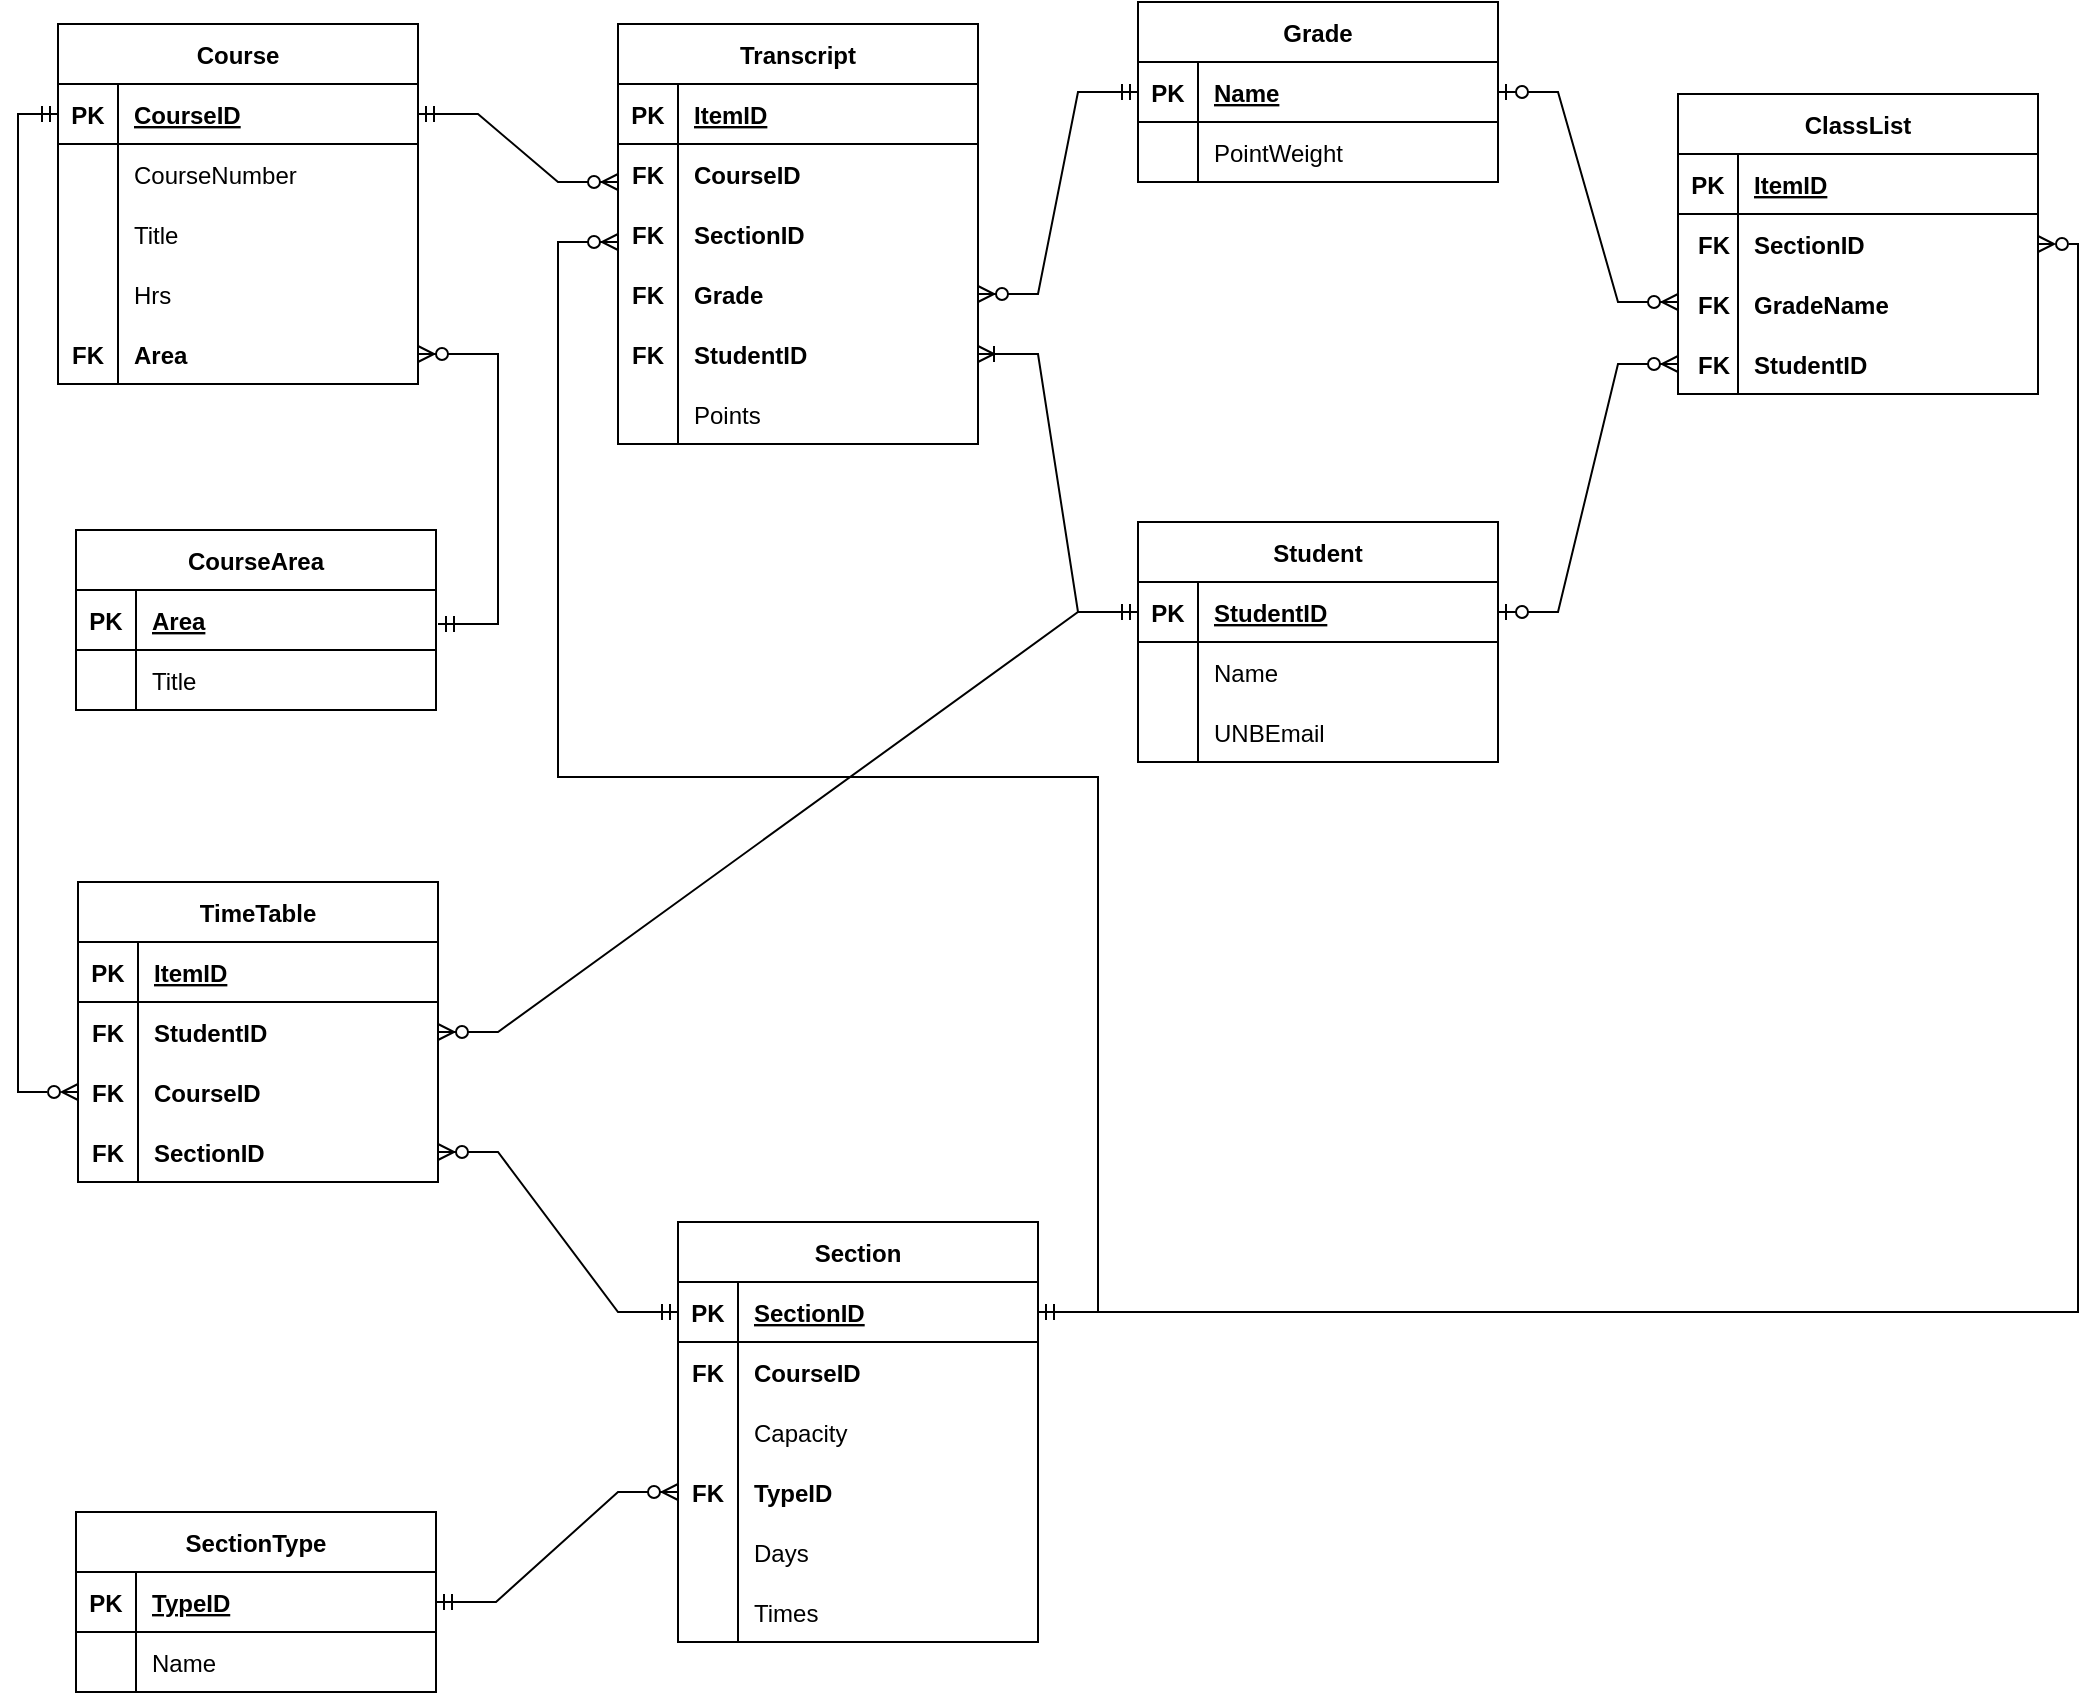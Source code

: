 <mxfile version="20.8.20" type="github">
  <diagram name="Page-1" id="wS_8w_iV-ZMHNSmZWcIC">
    <mxGraphModel dx="2893" dy="1783" grid="1" gridSize="10" guides="1" tooltips="1" connect="1" arrows="1" fold="1" page="1" pageScale="1" pageWidth="850" pageHeight="1100" background="#ffffff" math="0" shadow="0">
      <root>
        <mxCell id="0" />
        <mxCell id="1" parent="0" />
        <mxCell id="dwwurn5USDcLc2qV89hE-1" value="TimeTable" style="shape=table;startSize=30;container=1;collapsible=1;childLayout=tableLayout;fixedRows=1;rowLines=0;fontStyle=1;align=center;resizeLast=1;movable=1;resizable=1;rotatable=1;deletable=1;editable=1;locked=0;connectable=1;" parent="1" vertex="1">
          <mxGeometry x="-1060" y="430" width="180" height="150" as="geometry" />
        </mxCell>
        <mxCell id="dwwurn5USDcLc2qV89hE-2" value="" style="shape=tableRow;horizontal=0;startSize=0;swimlaneHead=0;swimlaneBody=0;fillColor=none;collapsible=0;dropTarget=0;points=[[0,0.5],[1,0.5]];portConstraint=eastwest;top=0;left=0;right=0;bottom=1;movable=1;resizable=1;rotatable=1;deletable=1;editable=1;locked=0;connectable=1;" parent="dwwurn5USDcLc2qV89hE-1" vertex="1">
          <mxGeometry y="30" width="180" height="30" as="geometry" />
        </mxCell>
        <mxCell id="dwwurn5USDcLc2qV89hE-3" value="PK" style="shape=partialRectangle;connectable=1;fillColor=none;top=0;left=0;bottom=0;right=0;fontStyle=1;overflow=hidden;movable=1;resizable=1;rotatable=1;deletable=1;editable=1;locked=0;" parent="dwwurn5USDcLc2qV89hE-2" vertex="1">
          <mxGeometry width="30" height="30" as="geometry">
            <mxRectangle width="30" height="30" as="alternateBounds" />
          </mxGeometry>
        </mxCell>
        <mxCell id="dwwurn5USDcLc2qV89hE-4" value="ItemID" style="shape=partialRectangle;connectable=1;fillColor=none;top=0;left=0;bottom=0;right=0;align=left;spacingLeft=6;fontStyle=5;overflow=hidden;movable=1;resizable=1;rotatable=1;deletable=1;editable=1;locked=0;" parent="dwwurn5USDcLc2qV89hE-2" vertex="1">
          <mxGeometry x="30" width="150" height="30" as="geometry">
            <mxRectangle width="150" height="30" as="alternateBounds" />
          </mxGeometry>
        </mxCell>
        <mxCell id="dwwurn5USDcLc2qV89hE-5" value="" style="shape=tableRow;horizontal=0;startSize=0;swimlaneHead=0;swimlaneBody=0;fillColor=none;collapsible=0;dropTarget=0;points=[[0,0.5],[1,0.5]];portConstraint=eastwest;top=0;left=0;right=0;bottom=0;movable=1;resizable=1;rotatable=1;deletable=1;editable=1;locked=0;connectable=1;" parent="dwwurn5USDcLc2qV89hE-1" vertex="1">
          <mxGeometry y="60" width="180" height="30" as="geometry" />
        </mxCell>
        <mxCell id="dwwurn5USDcLc2qV89hE-6" value="" style="shape=partialRectangle;connectable=1;fillColor=none;top=0;left=0;bottom=0;right=0;editable=1;overflow=hidden;movable=1;resizable=1;rotatable=1;deletable=1;locked=0;" parent="dwwurn5USDcLc2qV89hE-5" vertex="1">
          <mxGeometry width="30" height="30" as="geometry">
            <mxRectangle width="30" height="30" as="alternateBounds" />
          </mxGeometry>
        </mxCell>
        <mxCell id="dwwurn5USDcLc2qV89hE-7" value="StudentID" style="shape=partialRectangle;connectable=1;fillColor=none;top=0;left=0;bottom=0;right=0;align=left;spacingLeft=6;overflow=hidden;fontStyle=1;movable=1;resizable=1;rotatable=1;deletable=1;editable=1;locked=0;" parent="dwwurn5USDcLc2qV89hE-5" vertex="1">
          <mxGeometry x="30" width="150" height="30" as="geometry">
            <mxRectangle width="150" height="30" as="alternateBounds" />
          </mxGeometry>
        </mxCell>
        <mxCell id="dwwurn5USDcLc2qV89hE-8" value="" style="shape=tableRow;horizontal=0;startSize=0;swimlaneHead=0;swimlaneBody=0;fillColor=none;collapsible=0;dropTarget=0;points=[[0,0.5],[1,0.5]];portConstraint=eastwest;top=0;left=0;right=0;bottom=0;movable=1;resizable=1;rotatable=1;deletable=1;editable=1;locked=0;connectable=1;" parent="dwwurn5USDcLc2qV89hE-1" vertex="1">
          <mxGeometry y="90" width="180" height="30" as="geometry" />
        </mxCell>
        <mxCell id="dwwurn5USDcLc2qV89hE-9" value="" style="shape=partialRectangle;connectable=1;fillColor=none;top=0;left=0;bottom=0;right=0;editable=1;overflow=hidden;movable=1;resizable=1;rotatable=1;deletable=1;locked=0;" parent="dwwurn5USDcLc2qV89hE-8" vertex="1">
          <mxGeometry width="30" height="30" as="geometry">
            <mxRectangle width="30" height="30" as="alternateBounds" />
          </mxGeometry>
        </mxCell>
        <mxCell id="dwwurn5USDcLc2qV89hE-10" value="CourseID" style="shape=partialRectangle;connectable=1;fillColor=none;top=0;left=0;bottom=0;right=0;align=left;spacingLeft=6;overflow=hidden;fontStyle=1;movable=1;resizable=1;rotatable=1;deletable=1;editable=1;locked=0;" parent="dwwurn5USDcLc2qV89hE-8" vertex="1">
          <mxGeometry x="30" width="150" height="30" as="geometry">
            <mxRectangle width="150" height="30" as="alternateBounds" />
          </mxGeometry>
        </mxCell>
        <mxCell id="RJgYv0O722E5a3CFN3pW-54" value="" style="shape=tableRow;horizontal=0;startSize=0;swimlaneHead=0;swimlaneBody=0;fillColor=none;collapsible=0;dropTarget=0;points=[[0,0.5],[1,0.5]];portConstraint=eastwest;top=0;left=0;right=0;bottom=0;movable=1;resizable=1;rotatable=1;deletable=1;editable=1;locked=0;connectable=1;" vertex="1" parent="dwwurn5USDcLc2qV89hE-1">
          <mxGeometry y="120" width="180" height="30" as="geometry" />
        </mxCell>
        <mxCell id="RJgYv0O722E5a3CFN3pW-55" value="" style="shape=partialRectangle;connectable=1;fillColor=none;top=0;left=0;bottom=0;right=0;editable=1;overflow=hidden;movable=1;resizable=1;rotatable=1;deletable=1;locked=0;" vertex="1" parent="RJgYv0O722E5a3CFN3pW-54">
          <mxGeometry width="30" height="30" as="geometry">
            <mxRectangle width="30" height="30" as="alternateBounds" />
          </mxGeometry>
        </mxCell>
        <mxCell id="RJgYv0O722E5a3CFN3pW-56" value="SectionID" style="shape=partialRectangle;connectable=1;fillColor=none;top=0;left=0;bottom=0;right=0;align=left;spacingLeft=6;overflow=hidden;fontStyle=1;movable=1;resizable=1;rotatable=1;deletable=1;editable=1;locked=0;" vertex="1" parent="RJgYv0O722E5a3CFN3pW-54">
          <mxGeometry x="30" width="150" height="30" as="geometry">
            <mxRectangle width="150" height="30" as="alternateBounds" />
          </mxGeometry>
        </mxCell>
        <mxCell id="dwwurn5USDcLc2qV89hE-14" value="Transcript" style="shape=table;startSize=30;container=1;collapsible=1;childLayout=tableLayout;fixedRows=1;rowLines=0;fontStyle=1;align=center;resizeLast=1;" parent="1" vertex="1">
          <mxGeometry x="-790" y="1" width="180" height="210" as="geometry" />
        </mxCell>
        <mxCell id="dwwurn5USDcLc2qV89hE-15" value="" style="shape=tableRow;horizontal=0;startSize=0;swimlaneHead=0;swimlaneBody=0;fillColor=none;collapsible=0;dropTarget=0;points=[[0,0.5],[1,0.5]];portConstraint=eastwest;top=0;left=0;right=0;bottom=1;" parent="dwwurn5USDcLc2qV89hE-14" vertex="1">
          <mxGeometry y="30" width="180" height="30" as="geometry" />
        </mxCell>
        <mxCell id="dwwurn5USDcLc2qV89hE-16" value="PK" style="shape=partialRectangle;connectable=0;fillColor=none;top=0;left=0;bottom=0;right=0;fontStyle=1;overflow=hidden;" parent="dwwurn5USDcLc2qV89hE-15" vertex="1">
          <mxGeometry width="30" height="30" as="geometry">
            <mxRectangle width="30" height="30" as="alternateBounds" />
          </mxGeometry>
        </mxCell>
        <mxCell id="dwwurn5USDcLc2qV89hE-17" value="ItemID" style="shape=partialRectangle;connectable=0;fillColor=none;top=0;left=0;bottom=0;right=0;align=left;spacingLeft=6;fontStyle=5;overflow=hidden;" parent="dwwurn5USDcLc2qV89hE-15" vertex="1">
          <mxGeometry x="30" width="150" height="30" as="geometry">
            <mxRectangle width="150" height="30" as="alternateBounds" />
          </mxGeometry>
        </mxCell>
        <mxCell id="dwwurn5USDcLc2qV89hE-18" value="" style="shape=tableRow;horizontal=0;startSize=0;swimlaneHead=0;swimlaneBody=0;fillColor=none;collapsible=0;dropTarget=0;points=[[0,0.5],[1,0.5]];portConstraint=eastwest;top=0;left=0;right=0;bottom=0;" parent="dwwurn5USDcLc2qV89hE-14" vertex="1">
          <mxGeometry y="60" width="180" height="30" as="geometry" />
        </mxCell>
        <mxCell id="dwwurn5USDcLc2qV89hE-19" value="" style="shape=partialRectangle;connectable=0;fillColor=none;top=0;left=0;bottom=0;right=0;editable=1;overflow=hidden;" parent="dwwurn5USDcLc2qV89hE-18" vertex="1">
          <mxGeometry width="30" height="30" as="geometry">
            <mxRectangle width="30" height="30" as="alternateBounds" />
          </mxGeometry>
        </mxCell>
        <mxCell id="dwwurn5USDcLc2qV89hE-20" value="CourseID" style="shape=partialRectangle;connectable=0;fillColor=none;top=0;left=0;bottom=0;right=0;align=left;spacingLeft=6;overflow=hidden;fontStyle=1" parent="dwwurn5USDcLc2qV89hE-18" vertex="1">
          <mxGeometry x="30" width="150" height="30" as="geometry">
            <mxRectangle width="150" height="30" as="alternateBounds" />
          </mxGeometry>
        </mxCell>
        <mxCell id="dwwurn5USDcLc2qV89hE-24" value="" style="shape=tableRow;horizontal=0;startSize=0;swimlaneHead=0;swimlaneBody=0;fillColor=none;collapsible=0;dropTarget=0;points=[[0,0.5],[1,0.5]];portConstraint=eastwest;top=0;left=0;right=0;bottom=0;" parent="dwwurn5USDcLc2qV89hE-14" vertex="1">
          <mxGeometry y="90" width="180" height="30" as="geometry" />
        </mxCell>
        <mxCell id="dwwurn5USDcLc2qV89hE-25" value="" style="shape=partialRectangle;connectable=0;fillColor=none;top=0;left=0;bottom=0;right=0;editable=1;overflow=hidden;" parent="dwwurn5USDcLc2qV89hE-24" vertex="1">
          <mxGeometry width="30" height="30" as="geometry">
            <mxRectangle width="30" height="30" as="alternateBounds" />
          </mxGeometry>
        </mxCell>
        <mxCell id="dwwurn5USDcLc2qV89hE-26" value="SectionID" style="shape=partialRectangle;connectable=0;fillColor=none;top=0;left=0;bottom=0;right=0;align=left;spacingLeft=6;overflow=hidden;fontStyle=1" parent="dwwurn5USDcLc2qV89hE-24" vertex="1">
          <mxGeometry x="30" width="150" height="30" as="geometry">
            <mxRectangle width="150" height="30" as="alternateBounds" />
          </mxGeometry>
        </mxCell>
        <mxCell id="RJgYv0O722E5a3CFN3pW-10" value="" style="shape=tableRow;horizontal=0;startSize=0;swimlaneHead=0;swimlaneBody=0;fillColor=none;collapsible=0;dropTarget=0;points=[[0,0.5],[1,0.5]];portConstraint=eastwest;top=0;left=0;right=0;bottom=0;" vertex="1" parent="dwwurn5USDcLc2qV89hE-14">
          <mxGeometry y="120" width="180" height="30" as="geometry" />
        </mxCell>
        <mxCell id="RJgYv0O722E5a3CFN3pW-11" value="" style="shape=partialRectangle;connectable=0;fillColor=none;top=0;left=0;bottom=0;right=0;editable=1;overflow=hidden;" vertex="1" parent="RJgYv0O722E5a3CFN3pW-10">
          <mxGeometry width="30" height="30" as="geometry">
            <mxRectangle width="30" height="30" as="alternateBounds" />
          </mxGeometry>
        </mxCell>
        <mxCell id="RJgYv0O722E5a3CFN3pW-12" value="Grade" style="shape=partialRectangle;connectable=0;fillColor=none;top=0;left=0;bottom=0;right=0;align=left;spacingLeft=6;overflow=hidden;fontStyle=1" vertex="1" parent="RJgYv0O722E5a3CFN3pW-10">
          <mxGeometry x="30" width="150" height="30" as="geometry">
            <mxRectangle width="150" height="30" as="alternateBounds" />
          </mxGeometry>
        </mxCell>
        <mxCell id="RJgYv0O722E5a3CFN3pW-13" value="" style="shape=tableRow;horizontal=0;startSize=0;swimlaneHead=0;swimlaneBody=0;fillColor=none;collapsible=0;dropTarget=0;points=[[0,0.5],[1,0.5]];portConstraint=eastwest;top=0;left=0;right=0;bottom=0;" vertex="1" parent="dwwurn5USDcLc2qV89hE-14">
          <mxGeometry y="150" width="180" height="30" as="geometry" />
        </mxCell>
        <mxCell id="RJgYv0O722E5a3CFN3pW-14" value="" style="shape=partialRectangle;connectable=0;fillColor=none;top=0;left=0;bottom=0;right=0;editable=1;overflow=hidden;" vertex="1" parent="RJgYv0O722E5a3CFN3pW-13">
          <mxGeometry width="30" height="30" as="geometry">
            <mxRectangle width="30" height="30" as="alternateBounds" />
          </mxGeometry>
        </mxCell>
        <mxCell id="RJgYv0O722E5a3CFN3pW-15" value="StudentID" style="shape=partialRectangle;connectable=0;fillColor=none;top=0;left=0;bottom=0;right=0;align=left;spacingLeft=6;overflow=hidden;fontStyle=1" vertex="1" parent="RJgYv0O722E5a3CFN3pW-13">
          <mxGeometry x="30" width="150" height="30" as="geometry">
            <mxRectangle width="150" height="30" as="alternateBounds" />
          </mxGeometry>
        </mxCell>
        <mxCell id="RJgYv0O722E5a3CFN3pW-19" value="" style="shape=tableRow;horizontal=0;startSize=0;swimlaneHead=0;swimlaneBody=0;fillColor=none;collapsible=0;dropTarget=0;points=[[0,0.5],[1,0.5]];portConstraint=eastwest;top=0;left=0;right=0;bottom=0;" vertex="1" parent="dwwurn5USDcLc2qV89hE-14">
          <mxGeometry y="180" width="180" height="30" as="geometry" />
        </mxCell>
        <mxCell id="RJgYv0O722E5a3CFN3pW-20" value="" style="shape=partialRectangle;connectable=0;fillColor=none;top=0;left=0;bottom=0;right=0;editable=1;overflow=hidden;" vertex="1" parent="RJgYv0O722E5a3CFN3pW-19">
          <mxGeometry width="30" height="30" as="geometry">
            <mxRectangle width="30" height="30" as="alternateBounds" />
          </mxGeometry>
        </mxCell>
        <mxCell id="RJgYv0O722E5a3CFN3pW-21" value="Points" style="shape=partialRectangle;connectable=0;fillColor=none;top=0;left=0;bottom=0;right=0;align=left;spacingLeft=6;overflow=hidden;" vertex="1" parent="RJgYv0O722E5a3CFN3pW-19">
          <mxGeometry x="30" width="150" height="30" as="geometry">
            <mxRectangle width="150" height="30" as="alternateBounds" />
          </mxGeometry>
        </mxCell>
        <mxCell id="dwwurn5USDcLc2qV89hE-27" value="ClassList" style="shape=table;startSize=30;container=1;collapsible=1;childLayout=tableLayout;fixedRows=1;rowLines=0;fontStyle=1;align=center;resizeLast=1;" parent="1" vertex="1">
          <mxGeometry x="-260" y="36" width="180" height="150" as="geometry" />
        </mxCell>
        <mxCell id="dwwurn5USDcLc2qV89hE-28" value="" style="shape=tableRow;horizontal=0;startSize=0;swimlaneHead=0;swimlaneBody=0;fillColor=none;collapsible=0;dropTarget=0;points=[[0,0.5],[1,0.5]];portConstraint=eastwest;top=0;left=0;right=0;bottom=1;" parent="dwwurn5USDcLc2qV89hE-27" vertex="1">
          <mxGeometry y="30" width="180" height="30" as="geometry" />
        </mxCell>
        <mxCell id="dwwurn5USDcLc2qV89hE-29" value="PK" style="shape=partialRectangle;connectable=0;fillColor=none;top=0;left=0;bottom=0;right=0;fontStyle=1;overflow=hidden;" parent="dwwurn5USDcLc2qV89hE-28" vertex="1">
          <mxGeometry width="30" height="30" as="geometry">
            <mxRectangle width="30" height="30" as="alternateBounds" />
          </mxGeometry>
        </mxCell>
        <mxCell id="dwwurn5USDcLc2qV89hE-30" value="ItemID" style="shape=partialRectangle;connectable=0;fillColor=none;top=0;left=0;bottom=0;right=0;align=left;spacingLeft=6;fontStyle=5;overflow=hidden;" parent="dwwurn5USDcLc2qV89hE-28" vertex="1">
          <mxGeometry x="30" width="150" height="30" as="geometry">
            <mxRectangle width="150" height="30" as="alternateBounds" />
          </mxGeometry>
        </mxCell>
        <mxCell id="dwwurn5USDcLc2qV89hE-31" value="" style="shape=tableRow;horizontal=0;startSize=0;swimlaneHead=0;swimlaneBody=0;fillColor=none;collapsible=0;dropTarget=0;points=[[0,0.5],[1,0.5]];portConstraint=eastwest;top=0;left=0;right=0;bottom=0;" parent="dwwurn5USDcLc2qV89hE-27" vertex="1">
          <mxGeometry y="60" width="180" height="30" as="geometry" />
        </mxCell>
        <mxCell id="dwwurn5USDcLc2qV89hE-32" value="" style="shape=partialRectangle;connectable=0;fillColor=none;top=0;left=0;bottom=0;right=0;editable=1;overflow=hidden;" parent="dwwurn5USDcLc2qV89hE-31" vertex="1">
          <mxGeometry width="30" height="30" as="geometry">
            <mxRectangle width="30" height="30" as="alternateBounds" />
          </mxGeometry>
        </mxCell>
        <mxCell id="dwwurn5USDcLc2qV89hE-33" value="SectionID" style="shape=partialRectangle;connectable=0;fillColor=none;top=0;left=0;bottom=0;right=0;align=left;spacingLeft=6;overflow=hidden;fontStyle=1" parent="dwwurn5USDcLc2qV89hE-31" vertex="1">
          <mxGeometry x="30" width="150" height="30" as="geometry">
            <mxRectangle width="150" height="30" as="alternateBounds" />
          </mxGeometry>
        </mxCell>
        <mxCell id="RJgYv0O722E5a3CFN3pW-1" value="" style="shape=tableRow;horizontal=0;startSize=0;swimlaneHead=0;swimlaneBody=0;fillColor=none;collapsible=0;dropTarget=0;points=[[0,0.5],[1,0.5]];portConstraint=eastwest;top=0;left=0;right=0;bottom=0;fontStyle=0" vertex="1" parent="dwwurn5USDcLc2qV89hE-27">
          <mxGeometry y="90" width="180" height="30" as="geometry" />
        </mxCell>
        <mxCell id="RJgYv0O722E5a3CFN3pW-2" value="" style="shape=partialRectangle;connectable=0;fillColor=none;top=0;left=0;bottom=0;right=0;editable=1;overflow=hidden;" vertex="1" parent="RJgYv0O722E5a3CFN3pW-1">
          <mxGeometry width="30" height="30" as="geometry">
            <mxRectangle width="30" height="30" as="alternateBounds" />
          </mxGeometry>
        </mxCell>
        <mxCell id="RJgYv0O722E5a3CFN3pW-3" value="GradeName" style="shape=partialRectangle;connectable=0;fillColor=none;top=0;left=0;bottom=0;right=0;align=left;spacingLeft=6;overflow=hidden;fontStyle=1" vertex="1" parent="RJgYv0O722E5a3CFN3pW-1">
          <mxGeometry x="30" width="150" height="30" as="geometry">
            <mxRectangle width="150" height="30" as="alternateBounds" />
          </mxGeometry>
        </mxCell>
        <mxCell id="RJgYv0O722E5a3CFN3pW-4" value="" style="shape=tableRow;horizontal=0;startSize=0;swimlaneHead=0;swimlaneBody=0;fillColor=none;collapsible=0;dropTarget=0;points=[[0,0.5],[1,0.5]];portConstraint=eastwest;top=0;left=0;right=0;bottom=0;" vertex="1" parent="dwwurn5USDcLc2qV89hE-27">
          <mxGeometry y="120" width="180" height="30" as="geometry" />
        </mxCell>
        <mxCell id="RJgYv0O722E5a3CFN3pW-5" value="" style="shape=partialRectangle;connectable=0;fillColor=none;top=0;left=0;bottom=0;right=0;editable=1;overflow=hidden;" vertex="1" parent="RJgYv0O722E5a3CFN3pW-4">
          <mxGeometry width="30" height="30" as="geometry">
            <mxRectangle width="30" height="30" as="alternateBounds" />
          </mxGeometry>
        </mxCell>
        <mxCell id="RJgYv0O722E5a3CFN3pW-6" value="StudentID" style="shape=partialRectangle;connectable=0;fillColor=none;top=0;left=0;bottom=0;right=0;align=left;spacingLeft=6;overflow=hidden;fontStyle=1" vertex="1" parent="RJgYv0O722E5a3CFN3pW-4">
          <mxGeometry x="30" width="150" height="30" as="geometry">
            <mxRectangle width="150" height="30" as="alternateBounds" />
          </mxGeometry>
        </mxCell>
        <mxCell id="dwwurn5USDcLc2qV89hE-40" value="Course" style="shape=table;startSize=30;container=1;collapsible=1;childLayout=tableLayout;fixedRows=1;rowLines=0;fontStyle=1;align=center;resizeLast=1;" parent="1" vertex="1">
          <mxGeometry x="-1070" y="1" width="180" height="180" as="geometry" />
        </mxCell>
        <mxCell id="dwwurn5USDcLc2qV89hE-41" value="" style="shape=tableRow;horizontal=0;startSize=0;swimlaneHead=0;swimlaneBody=0;fillColor=none;collapsible=0;dropTarget=0;points=[[0,0.5],[1,0.5]];portConstraint=eastwest;top=0;left=0;right=0;bottom=1;" parent="dwwurn5USDcLc2qV89hE-40" vertex="1">
          <mxGeometry y="30" width="180" height="30" as="geometry" />
        </mxCell>
        <mxCell id="dwwurn5USDcLc2qV89hE-42" value="PK" style="shape=partialRectangle;connectable=0;fillColor=none;top=0;left=0;bottom=0;right=0;fontStyle=1;overflow=hidden;" parent="dwwurn5USDcLc2qV89hE-41" vertex="1">
          <mxGeometry width="30" height="30" as="geometry">
            <mxRectangle width="30" height="30" as="alternateBounds" />
          </mxGeometry>
        </mxCell>
        <mxCell id="dwwurn5USDcLc2qV89hE-43" value="CourseID" style="shape=partialRectangle;connectable=0;fillColor=none;top=0;left=0;bottom=0;right=0;align=left;spacingLeft=6;fontStyle=5;overflow=hidden;" parent="dwwurn5USDcLc2qV89hE-41" vertex="1">
          <mxGeometry x="30" width="150" height="30" as="geometry">
            <mxRectangle width="150" height="30" as="alternateBounds" />
          </mxGeometry>
        </mxCell>
        <mxCell id="dwwurn5USDcLc2qV89hE-44" value="" style="shape=tableRow;horizontal=0;startSize=0;swimlaneHead=0;swimlaneBody=0;fillColor=none;collapsible=0;dropTarget=0;points=[[0,0.5],[1,0.5]];portConstraint=eastwest;top=0;left=0;right=0;bottom=0;" parent="dwwurn5USDcLc2qV89hE-40" vertex="1">
          <mxGeometry y="60" width="180" height="30" as="geometry" />
        </mxCell>
        <mxCell id="dwwurn5USDcLc2qV89hE-45" value="" style="shape=partialRectangle;connectable=0;fillColor=none;top=0;left=0;bottom=0;right=0;editable=1;overflow=hidden;" parent="dwwurn5USDcLc2qV89hE-44" vertex="1">
          <mxGeometry width="30" height="30" as="geometry">
            <mxRectangle width="30" height="30" as="alternateBounds" />
          </mxGeometry>
        </mxCell>
        <mxCell id="dwwurn5USDcLc2qV89hE-46" value="CourseNumber" style="shape=partialRectangle;connectable=0;fillColor=none;top=0;left=0;bottom=0;right=0;align=left;spacingLeft=6;overflow=hidden;fontStyle=0" parent="dwwurn5USDcLc2qV89hE-44" vertex="1">
          <mxGeometry x="30" width="150" height="30" as="geometry">
            <mxRectangle width="150" height="30" as="alternateBounds" />
          </mxGeometry>
        </mxCell>
        <mxCell id="dwwurn5USDcLc2qV89hE-47" value="" style="shape=tableRow;horizontal=0;startSize=0;swimlaneHead=0;swimlaneBody=0;fillColor=none;collapsible=0;dropTarget=0;points=[[0,0.5],[1,0.5]];portConstraint=eastwest;top=0;left=0;right=0;bottom=0;" parent="dwwurn5USDcLc2qV89hE-40" vertex="1">
          <mxGeometry y="90" width="180" height="30" as="geometry" />
        </mxCell>
        <mxCell id="dwwurn5USDcLc2qV89hE-48" value="" style="shape=partialRectangle;connectable=0;fillColor=none;top=0;left=0;bottom=0;right=0;editable=1;overflow=hidden;" parent="dwwurn5USDcLc2qV89hE-47" vertex="1">
          <mxGeometry width="30" height="30" as="geometry">
            <mxRectangle width="30" height="30" as="alternateBounds" />
          </mxGeometry>
        </mxCell>
        <mxCell id="dwwurn5USDcLc2qV89hE-49" value="Title" style="shape=partialRectangle;connectable=0;fillColor=none;top=0;left=0;bottom=0;right=0;align=left;spacingLeft=6;overflow=hidden;" parent="dwwurn5USDcLc2qV89hE-47" vertex="1">
          <mxGeometry x="30" width="150" height="30" as="geometry">
            <mxRectangle width="150" height="30" as="alternateBounds" />
          </mxGeometry>
        </mxCell>
        <mxCell id="dwwurn5USDcLc2qV89hE-50" value="" style="shape=tableRow;horizontal=0;startSize=0;swimlaneHead=0;swimlaneBody=0;fillColor=none;collapsible=0;dropTarget=0;points=[[0,0.5],[1,0.5]];portConstraint=eastwest;top=0;left=0;right=0;bottom=0;" parent="dwwurn5USDcLc2qV89hE-40" vertex="1">
          <mxGeometry y="120" width="180" height="30" as="geometry" />
        </mxCell>
        <mxCell id="dwwurn5USDcLc2qV89hE-51" value="" style="shape=partialRectangle;connectable=0;fillColor=none;top=0;left=0;bottom=0;right=0;editable=1;overflow=hidden;" parent="dwwurn5USDcLc2qV89hE-50" vertex="1">
          <mxGeometry width="30" height="30" as="geometry">
            <mxRectangle width="30" height="30" as="alternateBounds" />
          </mxGeometry>
        </mxCell>
        <mxCell id="dwwurn5USDcLc2qV89hE-52" value="Hrs" style="shape=partialRectangle;connectable=0;fillColor=none;top=0;left=0;bottom=0;right=0;align=left;spacingLeft=6;overflow=hidden;" parent="dwwurn5USDcLc2qV89hE-50" vertex="1">
          <mxGeometry x="30" width="150" height="30" as="geometry">
            <mxRectangle width="150" height="30" as="alternateBounds" />
          </mxGeometry>
        </mxCell>
        <mxCell id="RJgYv0O722E5a3CFN3pW-70" value="" style="shape=tableRow;horizontal=0;startSize=0;swimlaneHead=0;swimlaneBody=0;fillColor=none;collapsible=0;dropTarget=0;points=[[0,0.5],[1,0.5]];portConstraint=eastwest;top=0;left=0;right=0;bottom=0;" vertex="1" parent="dwwurn5USDcLc2qV89hE-40">
          <mxGeometry y="150" width="180" height="30" as="geometry" />
        </mxCell>
        <mxCell id="RJgYv0O722E5a3CFN3pW-71" value="" style="shape=partialRectangle;connectable=0;fillColor=none;top=0;left=0;bottom=0;right=0;editable=1;overflow=hidden;" vertex="1" parent="RJgYv0O722E5a3CFN3pW-70">
          <mxGeometry width="30" height="30" as="geometry">
            <mxRectangle width="30" height="30" as="alternateBounds" />
          </mxGeometry>
        </mxCell>
        <mxCell id="RJgYv0O722E5a3CFN3pW-72" value="Area" style="shape=partialRectangle;connectable=0;fillColor=none;top=0;left=0;bottom=0;right=0;align=left;spacingLeft=6;overflow=hidden;fontStyle=1" vertex="1" parent="RJgYv0O722E5a3CFN3pW-70">
          <mxGeometry x="30" width="150" height="30" as="geometry">
            <mxRectangle width="150" height="30" as="alternateBounds" />
          </mxGeometry>
        </mxCell>
        <mxCell id="dwwurn5USDcLc2qV89hE-53" value="Section" style="shape=table;startSize=30;container=1;collapsible=1;childLayout=tableLayout;fixedRows=1;rowLines=0;fontStyle=1;align=center;resizeLast=1;" parent="1" vertex="1">
          <mxGeometry x="-760" y="600" width="180" height="210" as="geometry" />
        </mxCell>
        <mxCell id="dwwurn5USDcLc2qV89hE-54" value="" style="shape=tableRow;horizontal=0;startSize=0;swimlaneHead=0;swimlaneBody=0;fillColor=none;collapsible=0;dropTarget=0;points=[[0,0.5],[1,0.5]];portConstraint=eastwest;top=0;left=0;right=0;bottom=1;" parent="dwwurn5USDcLc2qV89hE-53" vertex="1">
          <mxGeometry y="30" width="180" height="30" as="geometry" />
        </mxCell>
        <mxCell id="dwwurn5USDcLc2qV89hE-55" value="PK" style="shape=partialRectangle;connectable=0;fillColor=none;top=0;left=0;bottom=0;right=0;fontStyle=1;overflow=hidden;" parent="dwwurn5USDcLc2qV89hE-54" vertex="1">
          <mxGeometry width="30" height="30" as="geometry">
            <mxRectangle width="30" height="30" as="alternateBounds" />
          </mxGeometry>
        </mxCell>
        <mxCell id="dwwurn5USDcLc2qV89hE-56" value="SectionID" style="shape=partialRectangle;connectable=0;fillColor=none;top=0;left=0;bottom=0;right=0;align=left;spacingLeft=6;fontStyle=5;overflow=hidden;" parent="dwwurn5USDcLc2qV89hE-54" vertex="1">
          <mxGeometry x="30" width="150" height="30" as="geometry">
            <mxRectangle width="150" height="30" as="alternateBounds" />
          </mxGeometry>
        </mxCell>
        <mxCell id="RJgYv0O722E5a3CFN3pW-103" value="" style="shape=tableRow;horizontal=0;startSize=0;swimlaneHead=0;swimlaneBody=0;fillColor=none;collapsible=0;dropTarget=0;points=[[0,0.5],[1,0.5]];portConstraint=eastwest;top=0;left=0;right=0;bottom=0;" vertex="1" parent="dwwurn5USDcLc2qV89hE-53">
          <mxGeometry y="60" width="180" height="30" as="geometry" />
        </mxCell>
        <mxCell id="RJgYv0O722E5a3CFN3pW-104" value="" style="shape=partialRectangle;connectable=0;fillColor=none;top=0;left=0;bottom=0;right=0;editable=1;overflow=hidden;" vertex="1" parent="RJgYv0O722E5a3CFN3pW-103">
          <mxGeometry width="30" height="30" as="geometry">
            <mxRectangle width="30" height="30" as="alternateBounds" />
          </mxGeometry>
        </mxCell>
        <mxCell id="RJgYv0O722E5a3CFN3pW-105" value="CourseID" style="shape=partialRectangle;connectable=0;fillColor=none;top=0;left=0;bottom=0;right=0;align=left;spacingLeft=6;overflow=hidden;fontStyle=1" vertex="1" parent="RJgYv0O722E5a3CFN3pW-103">
          <mxGeometry x="30" width="150" height="30" as="geometry">
            <mxRectangle width="150" height="30" as="alternateBounds" />
          </mxGeometry>
        </mxCell>
        <mxCell id="dwwurn5USDcLc2qV89hE-60" value="" style="shape=tableRow;horizontal=0;startSize=0;swimlaneHead=0;swimlaneBody=0;fillColor=none;collapsible=0;dropTarget=0;points=[[0,0.5],[1,0.5]];portConstraint=eastwest;top=0;left=0;right=0;bottom=0;" parent="dwwurn5USDcLc2qV89hE-53" vertex="1">
          <mxGeometry y="90" width="180" height="30" as="geometry" />
        </mxCell>
        <mxCell id="dwwurn5USDcLc2qV89hE-61" value="" style="shape=partialRectangle;connectable=0;fillColor=none;top=0;left=0;bottom=0;right=0;editable=1;overflow=hidden;" parent="dwwurn5USDcLc2qV89hE-60" vertex="1">
          <mxGeometry width="30" height="30" as="geometry">
            <mxRectangle width="30" height="30" as="alternateBounds" />
          </mxGeometry>
        </mxCell>
        <mxCell id="dwwurn5USDcLc2qV89hE-62" value="Capacity" style="shape=partialRectangle;connectable=0;fillColor=none;top=0;left=0;bottom=0;right=0;align=left;spacingLeft=6;overflow=hidden;fontStyle=0" parent="dwwurn5USDcLc2qV89hE-60" vertex="1">
          <mxGeometry x="30" width="150" height="30" as="geometry">
            <mxRectangle width="150" height="30" as="alternateBounds" />
          </mxGeometry>
        </mxCell>
        <mxCell id="RJgYv0O722E5a3CFN3pW-22" value="" style="shape=tableRow;horizontal=0;startSize=0;swimlaneHead=0;swimlaneBody=0;fillColor=none;collapsible=0;dropTarget=0;points=[[0,0.5],[1,0.5]];portConstraint=eastwest;top=0;left=0;right=0;bottom=0;" vertex="1" parent="dwwurn5USDcLc2qV89hE-53">
          <mxGeometry y="120" width="180" height="30" as="geometry" />
        </mxCell>
        <mxCell id="RJgYv0O722E5a3CFN3pW-23" value="" style="shape=partialRectangle;connectable=0;fillColor=none;top=0;left=0;bottom=0;right=0;editable=1;overflow=hidden;" vertex="1" parent="RJgYv0O722E5a3CFN3pW-22">
          <mxGeometry width="30" height="30" as="geometry">
            <mxRectangle width="30" height="30" as="alternateBounds" />
          </mxGeometry>
        </mxCell>
        <mxCell id="RJgYv0O722E5a3CFN3pW-24" value="TypeID" style="shape=partialRectangle;connectable=0;fillColor=none;top=0;left=0;bottom=0;right=0;align=left;spacingLeft=6;overflow=hidden;fontStyle=1" vertex="1" parent="RJgYv0O722E5a3CFN3pW-22">
          <mxGeometry x="30" width="150" height="30" as="geometry">
            <mxRectangle width="150" height="30" as="alternateBounds" />
          </mxGeometry>
        </mxCell>
        <mxCell id="RJgYv0O722E5a3CFN3pW-45" value="" style="shape=tableRow;horizontal=0;startSize=0;swimlaneHead=0;swimlaneBody=0;fillColor=none;collapsible=0;dropTarget=0;points=[[0,0.5],[1,0.5]];portConstraint=eastwest;top=0;left=0;right=0;bottom=0;" vertex="1" parent="dwwurn5USDcLc2qV89hE-53">
          <mxGeometry y="150" width="180" height="30" as="geometry" />
        </mxCell>
        <mxCell id="RJgYv0O722E5a3CFN3pW-46" value="" style="shape=partialRectangle;connectable=0;fillColor=none;top=0;left=0;bottom=0;right=0;editable=1;overflow=hidden;" vertex="1" parent="RJgYv0O722E5a3CFN3pW-45">
          <mxGeometry width="30" height="30" as="geometry">
            <mxRectangle width="30" height="30" as="alternateBounds" />
          </mxGeometry>
        </mxCell>
        <mxCell id="RJgYv0O722E5a3CFN3pW-47" value="Days" style="shape=partialRectangle;connectable=0;fillColor=none;top=0;left=0;bottom=0;right=0;align=left;spacingLeft=6;overflow=hidden;fontStyle=0" vertex="1" parent="RJgYv0O722E5a3CFN3pW-45">
          <mxGeometry x="30" width="150" height="30" as="geometry">
            <mxRectangle width="150" height="30" as="alternateBounds" />
          </mxGeometry>
        </mxCell>
        <mxCell id="RJgYv0O722E5a3CFN3pW-66" value="" style="shape=tableRow;horizontal=0;startSize=0;swimlaneHead=0;swimlaneBody=0;fillColor=none;collapsible=0;dropTarget=0;points=[[0,0.5],[1,0.5]];portConstraint=eastwest;top=0;left=0;right=0;bottom=0;" vertex="1" parent="dwwurn5USDcLc2qV89hE-53">
          <mxGeometry y="180" width="180" height="30" as="geometry" />
        </mxCell>
        <mxCell id="RJgYv0O722E5a3CFN3pW-67" value="" style="shape=partialRectangle;connectable=0;fillColor=none;top=0;left=0;bottom=0;right=0;editable=1;overflow=hidden;" vertex="1" parent="RJgYv0O722E5a3CFN3pW-66">
          <mxGeometry width="30" height="30" as="geometry">
            <mxRectangle width="30" height="30" as="alternateBounds" />
          </mxGeometry>
        </mxCell>
        <mxCell id="RJgYv0O722E5a3CFN3pW-68" value="Times" style="shape=partialRectangle;connectable=0;fillColor=none;top=0;left=0;bottom=0;right=0;align=left;spacingLeft=6;overflow=hidden;fontStyle=0" vertex="1" parent="RJgYv0O722E5a3CFN3pW-66">
          <mxGeometry x="30" width="150" height="30" as="geometry">
            <mxRectangle width="150" height="30" as="alternateBounds" />
          </mxGeometry>
        </mxCell>
        <mxCell id="dwwurn5USDcLc2qV89hE-66" value="SectionType" style="shape=table;startSize=30;container=1;collapsible=1;childLayout=tableLayout;fixedRows=1;rowLines=0;fontStyle=1;align=center;resizeLast=1;" parent="1" vertex="1">
          <mxGeometry x="-1061" y="745" width="180" height="90" as="geometry" />
        </mxCell>
        <mxCell id="dwwurn5USDcLc2qV89hE-67" value="" style="shape=tableRow;horizontal=0;startSize=0;swimlaneHead=0;swimlaneBody=0;fillColor=none;collapsible=0;dropTarget=0;points=[[0,0.5],[1,0.5]];portConstraint=eastwest;top=0;left=0;right=0;bottom=1;" parent="dwwurn5USDcLc2qV89hE-66" vertex="1">
          <mxGeometry y="30" width="180" height="30" as="geometry" />
        </mxCell>
        <mxCell id="dwwurn5USDcLc2qV89hE-68" value="PK" style="shape=partialRectangle;connectable=0;fillColor=none;top=0;left=0;bottom=0;right=0;fontStyle=1;overflow=hidden;" parent="dwwurn5USDcLc2qV89hE-67" vertex="1">
          <mxGeometry width="30" height="30" as="geometry">
            <mxRectangle width="30" height="30" as="alternateBounds" />
          </mxGeometry>
        </mxCell>
        <mxCell id="dwwurn5USDcLc2qV89hE-69" value="TypeID" style="shape=partialRectangle;connectable=0;fillColor=none;top=0;left=0;bottom=0;right=0;align=left;spacingLeft=6;fontStyle=5;overflow=hidden;" parent="dwwurn5USDcLc2qV89hE-67" vertex="1">
          <mxGeometry x="30" width="150" height="30" as="geometry">
            <mxRectangle width="150" height="30" as="alternateBounds" />
          </mxGeometry>
        </mxCell>
        <mxCell id="dwwurn5USDcLc2qV89hE-70" value="" style="shape=tableRow;horizontal=0;startSize=0;swimlaneHead=0;swimlaneBody=0;fillColor=none;collapsible=0;dropTarget=0;points=[[0,0.5],[1,0.5]];portConstraint=eastwest;top=0;left=0;right=0;bottom=0;" parent="dwwurn5USDcLc2qV89hE-66" vertex="1">
          <mxGeometry y="60" width="180" height="30" as="geometry" />
        </mxCell>
        <mxCell id="dwwurn5USDcLc2qV89hE-71" value="" style="shape=partialRectangle;connectable=0;fillColor=none;top=0;left=0;bottom=0;right=0;editable=1;overflow=hidden;" parent="dwwurn5USDcLc2qV89hE-70" vertex="1">
          <mxGeometry width="30" height="30" as="geometry">
            <mxRectangle width="30" height="30" as="alternateBounds" />
          </mxGeometry>
        </mxCell>
        <mxCell id="dwwurn5USDcLc2qV89hE-72" value="Name" style="shape=partialRectangle;connectable=0;fillColor=none;top=0;left=0;bottom=0;right=0;align=left;spacingLeft=6;overflow=hidden;" parent="dwwurn5USDcLc2qV89hE-70" vertex="1">
          <mxGeometry x="30" width="150" height="30" as="geometry">
            <mxRectangle width="150" height="30" as="alternateBounds" />
          </mxGeometry>
        </mxCell>
        <mxCell id="dwwurn5USDcLc2qV89hE-79" value="Student" style="shape=table;startSize=30;container=1;collapsible=1;childLayout=tableLayout;fixedRows=1;rowLines=0;fontStyle=1;align=center;resizeLast=1;" parent="1" vertex="1">
          <mxGeometry x="-530" y="250" width="180" height="120" as="geometry" />
        </mxCell>
        <mxCell id="dwwurn5USDcLc2qV89hE-80" value="" style="shape=tableRow;horizontal=0;startSize=0;swimlaneHead=0;swimlaneBody=0;fillColor=none;collapsible=0;dropTarget=0;points=[[0,0.5],[1,0.5]];portConstraint=eastwest;top=0;left=0;right=0;bottom=1;" parent="dwwurn5USDcLc2qV89hE-79" vertex="1">
          <mxGeometry y="30" width="180" height="30" as="geometry" />
        </mxCell>
        <mxCell id="dwwurn5USDcLc2qV89hE-81" value="PK" style="shape=partialRectangle;connectable=0;fillColor=none;top=0;left=0;bottom=0;right=0;fontStyle=1;overflow=hidden;" parent="dwwurn5USDcLc2qV89hE-80" vertex="1">
          <mxGeometry width="30" height="30" as="geometry">
            <mxRectangle width="30" height="30" as="alternateBounds" />
          </mxGeometry>
        </mxCell>
        <mxCell id="dwwurn5USDcLc2qV89hE-82" value="StudentID" style="shape=partialRectangle;connectable=0;fillColor=none;top=0;left=0;bottom=0;right=0;align=left;spacingLeft=6;fontStyle=5;overflow=hidden;" parent="dwwurn5USDcLc2qV89hE-80" vertex="1">
          <mxGeometry x="30" width="150" height="30" as="geometry">
            <mxRectangle width="150" height="30" as="alternateBounds" />
          </mxGeometry>
        </mxCell>
        <mxCell id="dwwurn5USDcLc2qV89hE-83" value="" style="shape=tableRow;horizontal=0;startSize=0;swimlaneHead=0;swimlaneBody=0;fillColor=none;collapsible=0;dropTarget=0;points=[[0,0.5],[1,0.5]];portConstraint=eastwest;top=0;left=0;right=0;bottom=0;" parent="dwwurn5USDcLc2qV89hE-79" vertex="1">
          <mxGeometry y="60" width="180" height="30" as="geometry" />
        </mxCell>
        <mxCell id="dwwurn5USDcLc2qV89hE-84" value="" style="shape=partialRectangle;connectable=0;fillColor=none;top=0;left=0;bottom=0;right=0;editable=1;overflow=hidden;" parent="dwwurn5USDcLc2qV89hE-83" vertex="1">
          <mxGeometry width="30" height="30" as="geometry">
            <mxRectangle width="30" height="30" as="alternateBounds" />
          </mxGeometry>
        </mxCell>
        <mxCell id="dwwurn5USDcLc2qV89hE-85" value="Name" style="shape=partialRectangle;connectable=0;fillColor=none;top=0;left=0;bottom=0;right=0;align=left;spacingLeft=6;overflow=hidden;" parent="dwwurn5USDcLc2qV89hE-83" vertex="1">
          <mxGeometry x="30" width="150" height="30" as="geometry">
            <mxRectangle width="150" height="30" as="alternateBounds" />
          </mxGeometry>
        </mxCell>
        <mxCell id="dwwurn5USDcLc2qV89hE-86" value="" style="shape=tableRow;horizontal=0;startSize=0;swimlaneHead=0;swimlaneBody=0;fillColor=none;collapsible=0;dropTarget=0;points=[[0,0.5],[1,0.5]];portConstraint=eastwest;top=0;left=0;right=0;bottom=0;" parent="dwwurn5USDcLc2qV89hE-79" vertex="1">
          <mxGeometry y="90" width="180" height="30" as="geometry" />
        </mxCell>
        <mxCell id="dwwurn5USDcLc2qV89hE-87" value="" style="shape=partialRectangle;connectable=0;fillColor=none;top=0;left=0;bottom=0;right=0;editable=1;overflow=hidden;" parent="dwwurn5USDcLc2qV89hE-86" vertex="1">
          <mxGeometry width="30" height="30" as="geometry">
            <mxRectangle width="30" height="30" as="alternateBounds" />
          </mxGeometry>
        </mxCell>
        <mxCell id="dwwurn5USDcLc2qV89hE-88" value="UNBEmail" style="shape=partialRectangle;connectable=0;fillColor=none;top=0;left=0;bottom=0;right=0;align=left;spacingLeft=6;overflow=hidden;" parent="dwwurn5USDcLc2qV89hE-86" vertex="1">
          <mxGeometry x="30" width="150" height="30" as="geometry">
            <mxRectangle width="150" height="30" as="alternateBounds" />
          </mxGeometry>
        </mxCell>
        <mxCell id="dwwurn5USDcLc2qV89hE-92" value="Grade" style="shape=table;startSize=30;container=1;collapsible=1;childLayout=tableLayout;fixedRows=1;rowLines=0;fontStyle=1;align=center;resizeLast=1;" parent="1" vertex="1">
          <mxGeometry x="-530" y="-10" width="180" height="90" as="geometry" />
        </mxCell>
        <mxCell id="dwwurn5USDcLc2qV89hE-93" value="" style="shape=tableRow;horizontal=0;startSize=0;swimlaneHead=0;swimlaneBody=0;fillColor=none;collapsible=0;dropTarget=0;points=[[0,0.5],[1,0.5]];portConstraint=eastwest;top=0;left=0;right=0;bottom=1;" parent="dwwurn5USDcLc2qV89hE-92" vertex="1">
          <mxGeometry y="30" width="180" height="30" as="geometry" />
        </mxCell>
        <mxCell id="dwwurn5USDcLc2qV89hE-94" value="PK" style="shape=partialRectangle;connectable=0;fillColor=none;top=0;left=0;bottom=0;right=0;fontStyle=1;overflow=hidden;" parent="dwwurn5USDcLc2qV89hE-93" vertex="1">
          <mxGeometry width="30" height="30" as="geometry">
            <mxRectangle width="30" height="30" as="alternateBounds" />
          </mxGeometry>
        </mxCell>
        <mxCell id="dwwurn5USDcLc2qV89hE-95" value="Name" style="shape=partialRectangle;connectable=0;fillColor=none;top=0;left=0;bottom=0;right=0;align=left;spacingLeft=6;fontStyle=5;overflow=hidden;" parent="dwwurn5USDcLc2qV89hE-93" vertex="1">
          <mxGeometry x="30" width="150" height="30" as="geometry">
            <mxRectangle width="150" height="30" as="alternateBounds" />
          </mxGeometry>
        </mxCell>
        <mxCell id="dwwurn5USDcLc2qV89hE-96" value="" style="shape=tableRow;horizontal=0;startSize=0;swimlaneHead=0;swimlaneBody=0;fillColor=none;collapsible=0;dropTarget=0;points=[[0,0.5],[1,0.5]];portConstraint=eastwest;top=0;left=0;right=0;bottom=0;" parent="dwwurn5USDcLc2qV89hE-92" vertex="1">
          <mxGeometry y="60" width="180" height="30" as="geometry" />
        </mxCell>
        <mxCell id="dwwurn5USDcLc2qV89hE-97" value="" style="shape=partialRectangle;connectable=0;fillColor=none;top=0;left=0;bottom=0;right=0;editable=1;overflow=hidden;" parent="dwwurn5USDcLc2qV89hE-96" vertex="1">
          <mxGeometry width="30" height="30" as="geometry">
            <mxRectangle width="30" height="30" as="alternateBounds" />
          </mxGeometry>
        </mxCell>
        <mxCell id="dwwurn5USDcLc2qV89hE-98" value="PointWeight" style="shape=partialRectangle;connectable=0;fillColor=none;top=0;left=0;bottom=0;right=0;align=left;spacingLeft=6;overflow=hidden;" parent="dwwurn5USDcLc2qV89hE-96" vertex="1">
          <mxGeometry x="30" width="150" height="30" as="geometry">
            <mxRectangle width="150" height="30" as="alternateBounds" />
          </mxGeometry>
        </mxCell>
        <mxCell id="dwwurn5USDcLc2qV89hE-105" value="FK" style="shape=partialRectangle;connectable=0;fillColor=none;top=0;left=0;bottom=0;right=0;fontStyle=1;overflow=hidden;" parent="1" vertex="1">
          <mxGeometry x="-760" y="720" width="30" height="30" as="geometry">
            <mxRectangle width="30" height="30" as="alternateBounds" />
          </mxGeometry>
        </mxCell>
        <mxCell id="RJgYv0O722E5a3CFN3pW-38" value="CourseArea" style="shape=table;startSize=30;container=1;collapsible=1;childLayout=tableLayout;fixedRows=1;rowLines=0;fontStyle=1;align=center;resizeLast=1;" vertex="1" parent="1">
          <mxGeometry x="-1061" y="254" width="180" height="90" as="geometry" />
        </mxCell>
        <mxCell id="RJgYv0O722E5a3CFN3pW-39" value="" style="shape=tableRow;horizontal=0;startSize=0;swimlaneHead=0;swimlaneBody=0;fillColor=none;collapsible=0;dropTarget=0;points=[[0,0.5],[1,0.5]];portConstraint=eastwest;top=0;left=0;right=0;bottom=1;" vertex="1" parent="RJgYv0O722E5a3CFN3pW-38">
          <mxGeometry y="30" width="180" height="30" as="geometry" />
        </mxCell>
        <mxCell id="RJgYv0O722E5a3CFN3pW-40" value="PK" style="shape=partialRectangle;connectable=0;fillColor=none;top=0;left=0;bottom=0;right=0;fontStyle=1;overflow=hidden;" vertex="1" parent="RJgYv0O722E5a3CFN3pW-39">
          <mxGeometry width="30" height="30" as="geometry">
            <mxRectangle width="30" height="30" as="alternateBounds" />
          </mxGeometry>
        </mxCell>
        <mxCell id="RJgYv0O722E5a3CFN3pW-41" value="Area" style="shape=partialRectangle;connectable=0;fillColor=none;top=0;left=0;bottom=0;right=0;align=left;spacingLeft=6;fontStyle=5;overflow=hidden;" vertex="1" parent="RJgYv0O722E5a3CFN3pW-39">
          <mxGeometry x="30" width="150" height="30" as="geometry">
            <mxRectangle width="150" height="30" as="alternateBounds" />
          </mxGeometry>
        </mxCell>
        <mxCell id="RJgYv0O722E5a3CFN3pW-42" value="" style="shape=tableRow;horizontal=0;startSize=0;swimlaneHead=0;swimlaneBody=0;fillColor=none;collapsible=0;dropTarget=0;points=[[0,0.5],[1,0.5]];portConstraint=eastwest;top=0;left=0;right=0;bottom=0;" vertex="1" parent="RJgYv0O722E5a3CFN3pW-38">
          <mxGeometry y="60" width="180" height="30" as="geometry" />
        </mxCell>
        <mxCell id="RJgYv0O722E5a3CFN3pW-43" value="" style="shape=partialRectangle;connectable=0;fillColor=none;top=0;left=0;bottom=0;right=0;editable=1;overflow=hidden;" vertex="1" parent="RJgYv0O722E5a3CFN3pW-42">
          <mxGeometry width="30" height="30" as="geometry">
            <mxRectangle width="30" height="30" as="alternateBounds" />
          </mxGeometry>
        </mxCell>
        <mxCell id="RJgYv0O722E5a3CFN3pW-44" value="Title" style="shape=partialRectangle;connectable=0;fillColor=none;top=0;left=0;bottom=0;right=0;align=left;spacingLeft=6;overflow=hidden;" vertex="1" parent="RJgYv0O722E5a3CFN3pW-42">
          <mxGeometry x="30" width="150" height="30" as="geometry">
            <mxRectangle width="150" height="30" as="alternateBounds" />
          </mxGeometry>
        </mxCell>
        <mxCell id="RJgYv0O722E5a3CFN3pW-69" value="FK" style="shape=partialRectangle;connectable=0;fillColor=none;top=0;left=0;bottom=0;right=0;fontStyle=1;overflow=hidden;" vertex="1" parent="1">
          <mxGeometry x="-760" y="660" width="30" height="30" as="geometry">
            <mxRectangle width="30" height="30" as="alternateBounds" />
          </mxGeometry>
        </mxCell>
        <mxCell id="RJgYv0O722E5a3CFN3pW-73" value="FK" style="shape=partialRectangle;connectable=0;fillColor=none;top=0;left=0;bottom=0;right=0;fontStyle=1;overflow=hidden;" vertex="1" parent="1">
          <mxGeometry x="-1070" y="151" width="30" height="30" as="geometry">
            <mxRectangle width="30" height="30" as="alternateBounds" />
          </mxGeometry>
        </mxCell>
        <mxCell id="RJgYv0O722E5a3CFN3pW-74" value="" style="edgeStyle=entityRelationEdgeStyle;fontSize=12;html=1;endArrow=ERzeroToMany;startArrow=ERmandOne;rounded=0;exitX=1;exitY=0.5;exitDx=0;exitDy=0;entryX=0;entryY=0.5;entryDx=0;entryDy=0;" edge="1" parent="1" source="dwwurn5USDcLc2qV89hE-67" target="RJgYv0O722E5a3CFN3pW-22">
          <mxGeometry width="100" height="100" relative="1" as="geometry">
            <mxPoint x="-851" y="871" as="sourcePoint" />
            <mxPoint x="-790" y="775" as="targetPoint" />
          </mxGeometry>
        </mxCell>
        <mxCell id="RJgYv0O722E5a3CFN3pW-76" value="FK" style="shape=partialRectangle;connectable=0;fillColor=none;top=0;left=0;bottom=0;right=0;fontStyle=1;overflow=hidden;" vertex="1" parent="1">
          <mxGeometry x="-257" y="96" width="30" height="30" as="geometry">
            <mxRectangle width="30" height="30" as="alternateBounds" />
          </mxGeometry>
        </mxCell>
        <mxCell id="RJgYv0O722E5a3CFN3pW-77" value="FK" style="shape=partialRectangle;connectable=0;fillColor=none;top=0;left=0;bottom=0;right=0;fontStyle=1;overflow=hidden;" vertex="1" parent="1">
          <mxGeometry x="-257" y="126" width="30" height="30" as="geometry">
            <mxRectangle width="30" height="30" as="alternateBounds" />
          </mxGeometry>
        </mxCell>
        <mxCell id="RJgYv0O722E5a3CFN3pW-78" value="FK" style="shape=partialRectangle;connectable=0;fillColor=none;top=0;left=0;bottom=0;right=0;fontStyle=1;overflow=hidden;" vertex="1" parent="1">
          <mxGeometry x="-257" y="156" width="30" height="30" as="geometry">
            <mxRectangle width="30" height="30" as="alternateBounds" />
          </mxGeometry>
        </mxCell>
        <mxCell id="RJgYv0O722E5a3CFN3pW-82" value="" style="edgeStyle=entityRelationEdgeStyle;fontSize=12;html=1;endArrow=ERzeroToMany;startArrow=ERzeroToOne;rounded=0;exitX=1;exitY=0.5;exitDx=0;exitDy=0;" edge="1" parent="1" source="dwwurn5USDcLc2qV89hE-93">
          <mxGeometry width="100" height="100" relative="1" as="geometry">
            <mxPoint x="19" y="539" as="sourcePoint" />
            <mxPoint x="-260" y="140" as="targetPoint" />
          </mxGeometry>
        </mxCell>
        <mxCell id="RJgYv0O722E5a3CFN3pW-83" value="" style="edgeStyle=entityRelationEdgeStyle;fontSize=12;html=1;endArrow=ERzeroToMany;startArrow=ERzeroToOne;rounded=0;exitX=1;exitY=0.5;exitDx=0;exitDy=0;entryX=0;entryY=0.5;entryDx=0;entryDy=0;" edge="1" parent="1" source="dwwurn5USDcLc2qV89hE-80" target="RJgYv0O722E5a3CFN3pW-4">
          <mxGeometry width="100" height="100" relative="1" as="geometry">
            <mxPoint x="-305" y="415" as="sourcePoint" />
            <mxPoint x="-270" y="470" as="targetPoint" />
          </mxGeometry>
        </mxCell>
        <mxCell id="RJgYv0O722E5a3CFN3pW-84" value="FK" style="shape=partialRectangle;connectable=0;fillColor=none;top=0;left=0;bottom=0;right=0;fontStyle=1;overflow=hidden;" vertex="1" parent="1">
          <mxGeometry x="-790" y="61" width="30" height="30" as="geometry">
            <mxRectangle width="30" height="30" as="alternateBounds" />
          </mxGeometry>
        </mxCell>
        <mxCell id="RJgYv0O722E5a3CFN3pW-86" value="FK" style="shape=partialRectangle;connectable=0;fillColor=none;top=0;left=0;bottom=0;right=0;fontStyle=1;overflow=hidden;" vertex="1" parent="1">
          <mxGeometry x="-790" y="91" width="30" height="30" as="geometry">
            <mxRectangle width="30" height="30" as="alternateBounds" />
          </mxGeometry>
        </mxCell>
        <mxCell id="RJgYv0O722E5a3CFN3pW-87" value="FK" style="shape=partialRectangle;connectable=0;fillColor=none;top=0;left=0;bottom=0;right=0;fontStyle=1;overflow=hidden;" vertex="1" parent="1">
          <mxGeometry x="-790" y="121" width="30" height="30" as="geometry">
            <mxRectangle width="30" height="30" as="alternateBounds" />
          </mxGeometry>
        </mxCell>
        <mxCell id="RJgYv0O722E5a3CFN3pW-88" value="" style="edgeStyle=entityRelationEdgeStyle;fontSize=12;html=1;endArrow=ERoneToMany;startArrow=ERmandOne;rounded=0;entryX=1;entryY=0.5;entryDx=0;entryDy=0;" edge="1" parent="1" source="dwwurn5USDcLc2qV89hE-80" target="RJgYv0O722E5a3CFN3pW-13">
          <mxGeometry width="100" height="100" relative="1" as="geometry">
            <mxPoint x="-600" y="640" as="sourcePoint" />
            <mxPoint x="-590" y="180" as="targetPoint" />
          </mxGeometry>
        </mxCell>
        <mxCell id="RJgYv0O722E5a3CFN3pW-89" value="" style="edgeStyle=entityRelationEdgeStyle;fontSize=12;html=1;endArrow=ERzeroToMany;startArrow=ERmandOne;rounded=0;exitX=1;exitY=0.5;exitDx=0;exitDy=0;" edge="1" parent="1" source="dwwurn5USDcLc2qV89hE-41">
          <mxGeometry width="100" height="100" relative="1" as="geometry">
            <mxPoint x="-570" y="21" as="sourcePoint" />
            <mxPoint x="-790" y="80" as="targetPoint" />
          </mxGeometry>
        </mxCell>
        <mxCell id="RJgYv0O722E5a3CFN3pW-90" value="" style="edgeStyle=entityRelationEdgeStyle;fontSize=12;html=1;endArrow=ERzeroToMany;startArrow=ERmandOne;rounded=0;exitX=1;exitY=0.5;exitDx=0;exitDy=0;" edge="1" parent="1" source="dwwurn5USDcLc2qV89hE-54">
          <mxGeometry width="100" height="100" relative="1" as="geometry">
            <mxPoint x="-890" y="562" as="sourcePoint" />
            <mxPoint x="-790" y="110" as="targetPoint" />
          </mxGeometry>
        </mxCell>
        <mxCell id="RJgYv0O722E5a3CFN3pW-91" value="FK" style="shape=partialRectangle;connectable=0;fillColor=none;top=0;left=0;bottom=0;right=0;fontStyle=1;overflow=hidden;" vertex="1" parent="1">
          <mxGeometry x="-790" y="151" width="30" height="30" as="geometry">
            <mxRectangle width="30" height="30" as="alternateBounds" />
          </mxGeometry>
        </mxCell>
        <mxCell id="RJgYv0O722E5a3CFN3pW-92" value="" style="edgeStyle=entityRelationEdgeStyle;fontSize=12;html=1;endArrow=ERzeroToMany;startArrow=ERmandOne;rounded=0;entryX=1;entryY=0.5;entryDx=0;entryDy=0;exitX=0;exitY=0.5;exitDx=0;exitDy=0;" edge="1" parent="1" source="dwwurn5USDcLc2qV89hE-93" target="RJgYv0O722E5a3CFN3pW-10">
          <mxGeometry width="100" height="100" relative="1" as="geometry">
            <mxPoint x="-240" y="480" as="sourcePoint" />
            <mxPoint x="-410" y="440" as="targetPoint" />
          </mxGeometry>
        </mxCell>
        <mxCell id="RJgYv0O722E5a3CFN3pW-93" value="FK" style="shape=partialRectangle;connectable=1;fillColor=none;top=0;left=0;bottom=0;right=0;fontStyle=1;overflow=hidden;movable=1;resizable=1;rotatable=1;deletable=1;editable=1;locked=0;" vertex="1" parent="1">
          <mxGeometry x="-1060" y="490" width="30" height="30" as="geometry">
            <mxRectangle width="30" height="30" as="alternateBounds" />
          </mxGeometry>
        </mxCell>
        <mxCell id="RJgYv0O722E5a3CFN3pW-94" value="FK" style="shape=partialRectangle;connectable=1;fillColor=none;top=0;left=0;bottom=0;right=0;fontStyle=1;overflow=hidden;movable=1;resizable=1;rotatable=1;deletable=1;editable=1;locked=0;" vertex="1" parent="1">
          <mxGeometry x="-1060" y="520" width="30" height="30" as="geometry">
            <mxRectangle width="30" height="30" as="alternateBounds" />
          </mxGeometry>
        </mxCell>
        <mxCell id="RJgYv0O722E5a3CFN3pW-95" value="FK" style="shape=partialRectangle;connectable=1;fillColor=none;top=0;left=0;bottom=0;right=0;fontStyle=1;overflow=hidden;movable=1;resizable=1;rotatable=1;deletable=1;editable=1;locked=0;" vertex="1" parent="1">
          <mxGeometry x="-1060" y="550" width="30" height="30" as="geometry">
            <mxRectangle width="30" height="30" as="alternateBounds" />
          </mxGeometry>
        </mxCell>
        <mxCell id="RJgYv0O722E5a3CFN3pW-96" value="" style="edgeStyle=entityRelationEdgeStyle;fontSize=12;html=1;endArrow=ERzeroToMany;startArrow=ERmandOne;rounded=0;exitX=0;exitY=0.5;exitDx=0;exitDy=0;entryX=1;entryY=0.5;entryDx=0;entryDy=0;" edge="1" parent="1" source="dwwurn5USDcLc2qV89hE-54" target="RJgYv0O722E5a3CFN3pW-56">
          <mxGeometry width="100" height="100" relative="1" as="geometry">
            <mxPoint x="-970" y="305" as="sourcePoint" />
            <mxPoint x="-840" y="690" as="targetPoint" />
          </mxGeometry>
        </mxCell>
        <mxCell id="RJgYv0O722E5a3CFN3pW-109" value="" style="edgeStyle=entityRelationEdgeStyle;fontSize=12;html=1;endArrow=ERzeroToMany;startArrow=ERmandOne;rounded=0;entryX=1;entryY=0.5;entryDx=0;entryDy=0;" edge="1" parent="1" target="RJgYv0O722E5a3CFN3pW-70">
          <mxGeometry width="100" height="100" relative="1" as="geometry">
            <mxPoint x="-880" y="301" as="sourcePoint" />
            <mxPoint x="-1130" y="167" as="targetPoint" />
          </mxGeometry>
        </mxCell>
        <mxCell id="RJgYv0O722E5a3CFN3pW-111" value="" style="edgeStyle=entityRelationEdgeStyle;fontSize=12;html=1;endArrow=ERzeroToMany;startArrow=ERmandOne;rounded=0;entryX=1;entryY=0.5;entryDx=0;entryDy=0;exitX=0;exitY=0.5;exitDx=0;exitDy=0;" edge="1" parent="1" source="dwwurn5USDcLc2qV89hE-80" target="dwwurn5USDcLc2qV89hE-7">
          <mxGeometry width="100" height="100" relative="1" as="geometry">
            <mxPoint x="-850" y="490" as="sourcePoint" />
            <mxPoint x="-940" y="630" as="targetPoint" />
          </mxGeometry>
        </mxCell>
        <mxCell id="RJgYv0O722E5a3CFN3pW-119" style="edgeStyle=orthogonalEdgeStyle;rounded=0;orthogonalLoop=1;jettySize=auto;html=1;exitX=0;exitY=0.5;exitDx=0;exitDy=0;entryX=0;entryY=0.5;entryDx=0;entryDy=0;endArrow=ERzeroToMany;endFill=0;startArrow=ERmandOne;startFill=0;" edge="1" parent="1" source="dwwurn5USDcLc2qV89hE-41" target="RJgYv0O722E5a3CFN3pW-94">
          <mxGeometry relative="1" as="geometry">
            <Array as="points">
              <mxPoint x="-1090" y="46" />
              <mxPoint x="-1090" y="535" />
            </Array>
          </mxGeometry>
        </mxCell>
        <mxCell id="RJgYv0O722E5a3CFN3pW-132" style="edgeStyle=orthogonalEdgeStyle;rounded=0;orthogonalLoop=1;jettySize=auto;html=1;exitX=1;exitY=0.5;exitDx=0;exitDy=0;entryX=1;entryY=0.5;entryDx=0;entryDy=0;startArrow=ERmandOne;startFill=0;endArrow=ERzeroToMany;endFill=0;" edge="1" parent="1" source="dwwurn5USDcLc2qV89hE-54" target="dwwurn5USDcLc2qV89hE-31">
          <mxGeometry relative="1" as="geometry" />
        </mxCell>
      </root>
    </mxGraphModel>
  </diagram>
</mxfile>
